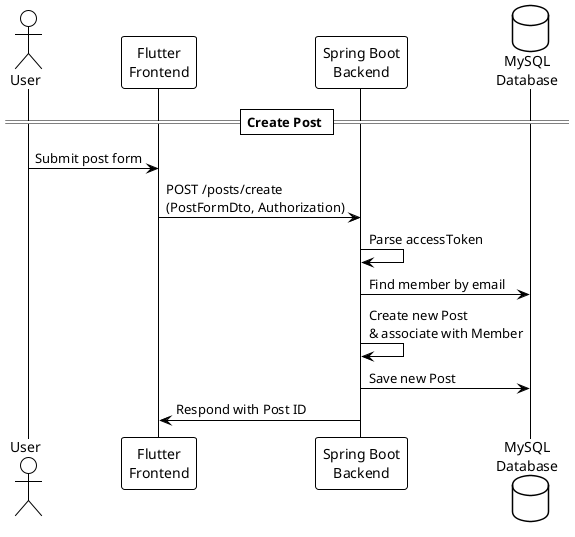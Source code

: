@startuml
!theme plain

actor User as user
participant "Flutter\nFrontend" as frontend
participant "Spring Boot\nBackend" as backend
database "MySQL\nDatabase" as database

== Create Post ==
user -> frontend : Submit post form
frontend -> backend : POST /posts/create\n(PostFormDto, Authorization)
backend -> backend : Parse accessToken
backend -> database : Find member by email
backend -> backend : Create new Post\n& associate with Member
backend -> database : Save new Post
backend -> frontend : Respond with Post ID
@enduml
